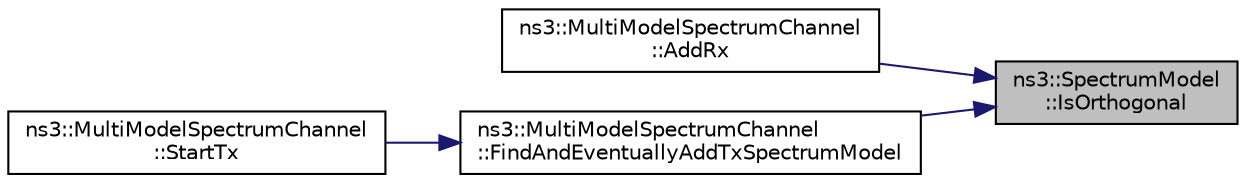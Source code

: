 digraph "ns3::SpectrumModel::IsOrthogonal"
{
 // LATEX_PDF_SIZE
  edge [fontname="Helvetica",fontsize="10",labelfontname="Helvetica",labelfontsize="10"];
  node [fontname="Helvetica",fontsize="10",shape=record];
  rankdir="RL";
  Node1 [label="ns3::SpectrumModel\l::IsOrthogonal",height=0.2,width=0.4,color="black", fillcolor="grey75", style="filled", fontcolor="black",tooltip="Check if another SpectrumModels has bands orthogonal to our bands."];
  Node1 -> Node2 [dir="back",color="midnightblue",fontsize="10",style="solid",fontname="Helvetica"];
  Node2 [label="ns3::MultiModelSpectrumChannel\l::AddRx",height=0.2,width=0.4,color="black", fillcolor="white", style="filled",URL="$classns3_1_1_multi_model_spectrum_channel.html#af365f7a37625876a9e476e6eb6376f7e",tooltip="Add a SpectrumPhy to a channel, so it can receive packets."];
  Node1 -> Node3 [dir="back",color="midnightblue",fontsize="10",style="solid",fontname="Helvetica"];
  Node3 [label="ns3::MultiModelSpectrumChannel\l::FindAndEventuallyAddTxSpectrumModel",height=0.2,width=0.4,color="black", fillcolor="white", style="filled",URL="$classns3_1_1_multi_model_spectrum_channel.html#a6056692c09015bd3d81df0d536a804c5",tooltip="This method checks if m_rxSpectrumModelInfoMap contains an entry for the given TX SpectrumModel."];
  Node3 -> Node4 [dir="back",color="midnightblue",fontsize="10",style="solid",fontname="Helvetica"];
  Node4 [label="ns3::MultiModelSpectrumChannel\l::StartTx",height=0.2,width=0.4,color="black", fillcolor="white", style="filled",URL="$classns3_1_1_multi_model_spectrum_channel.html#ab5b8cfe54c081f858014b133d026ed26",tooltip="Used by attached PHY instances to transmit signals on the channel."];
}

